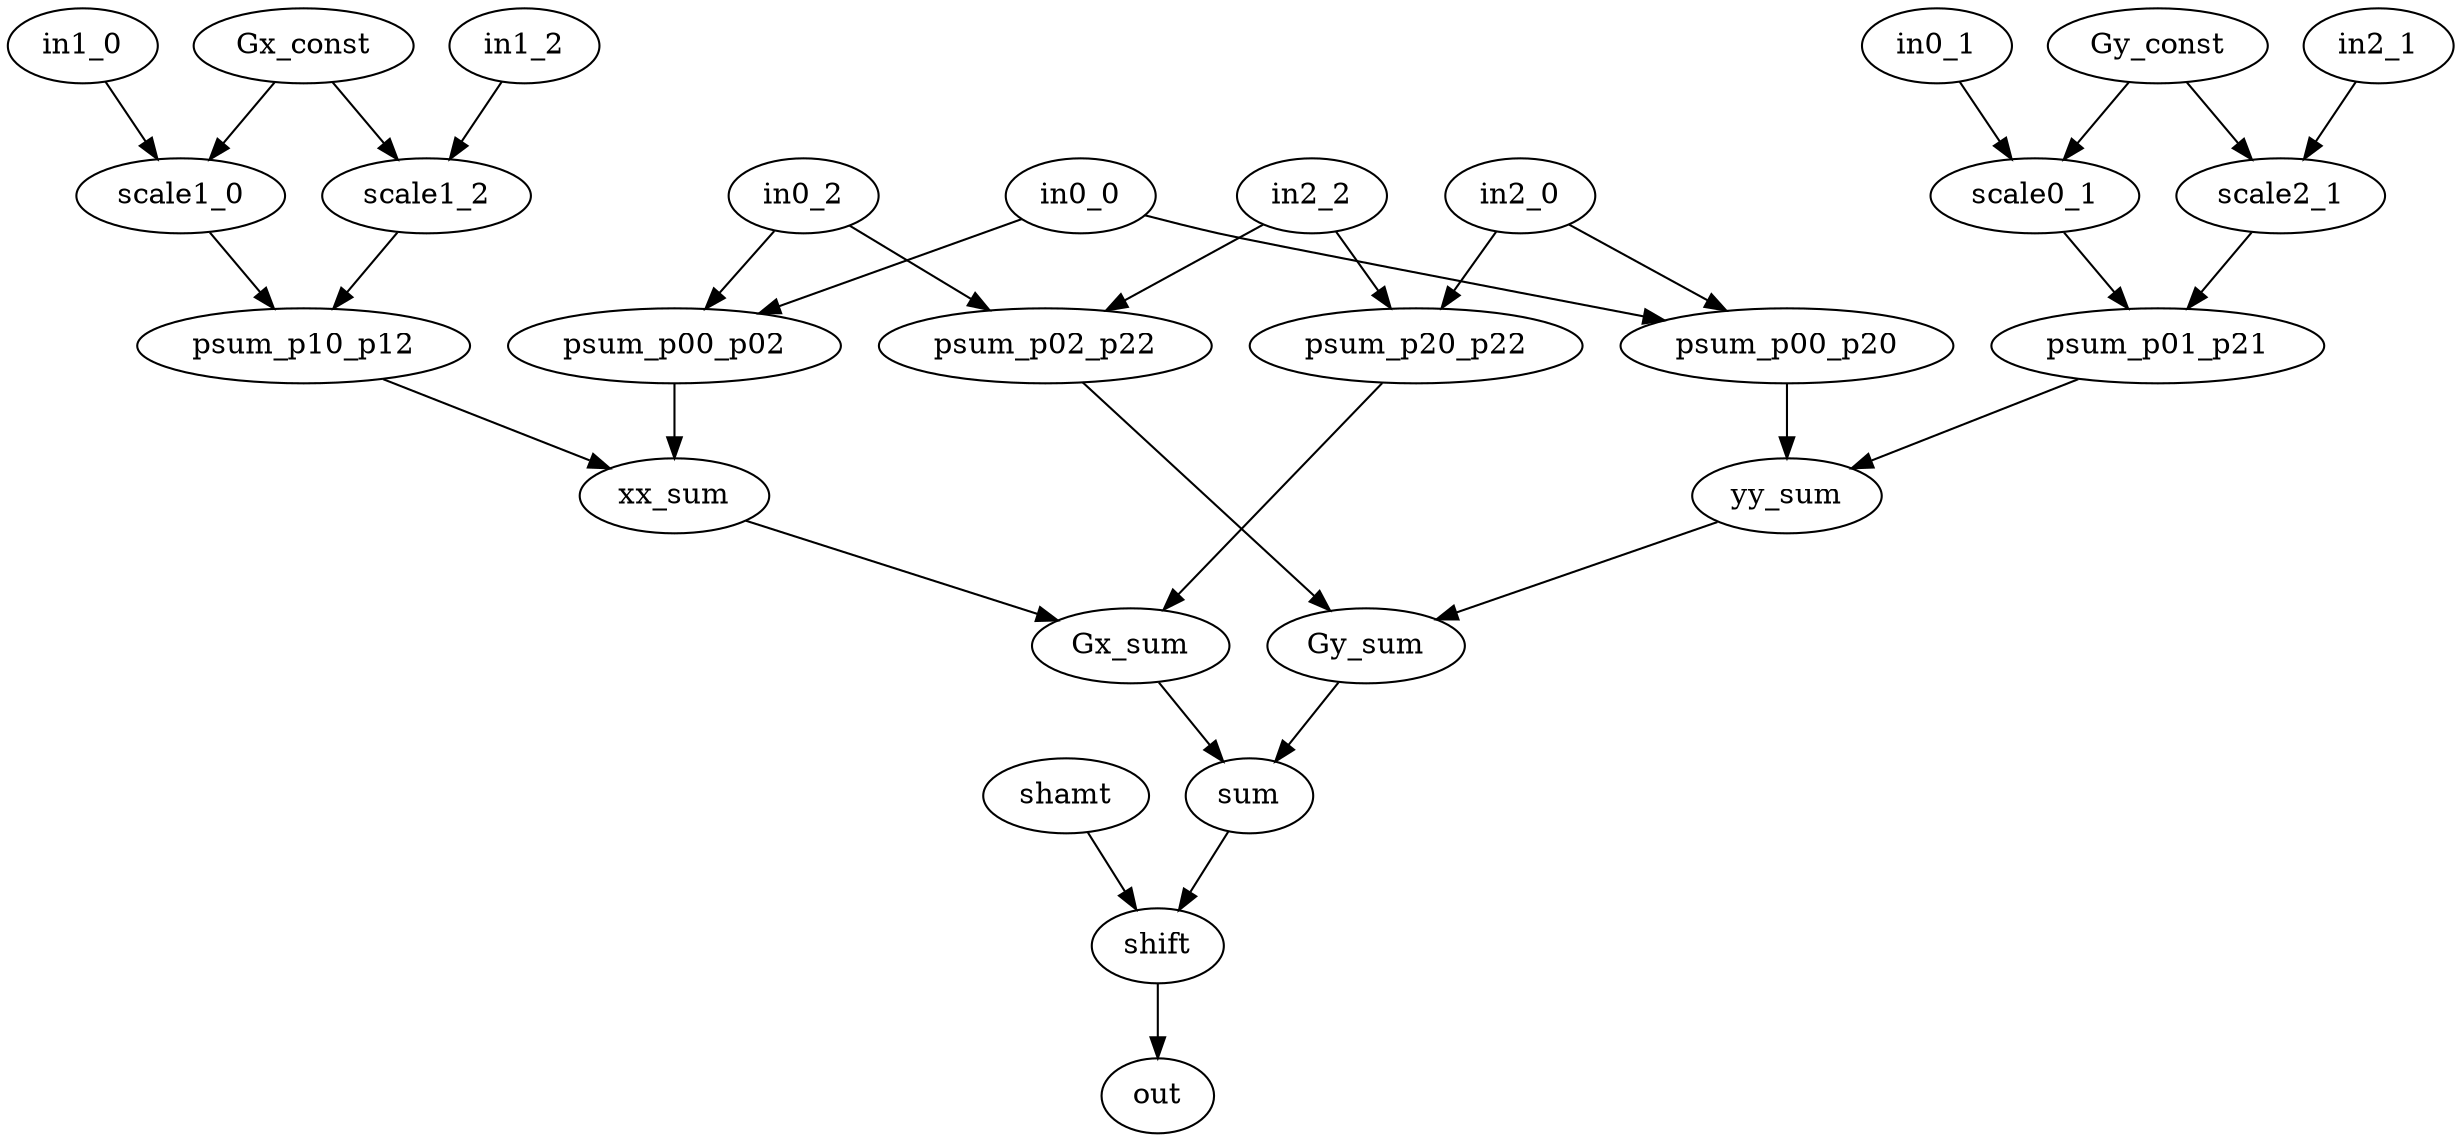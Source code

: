 digraph sobel {
// Input
in0_0[opcode=input];
in0_1[opcode=input];
in0_2[opcode=input];
in1_0[opcode=input];
// in1_1 never used
in1_2[opcode=input];
in2_0[opcode=input];
in2_1[opcode=input];
in2_2[opcode=input];
// Gx computation
Gx_const[opcode=const value=1]; // Constant 1
scale1_0[opcode=shl];
scale1_2[opcode=shl];
in1_0->scale1_0[operand=0];
Gx_const->scale1_0[operand=1];
in1_2->scale1_2[operand=0];
Gx_const->scale1_2[operand=1];
psum_p00_p02[opcode=sub];
psum_p10_p12[opcode=sub];
psum_p20_p22[opcode=sub];
in0_2->psum_p00_p02[operand=0];
in0_0->psum_p00_p02[operand=1];
scale1_2->psum_p10_p12[operand=0];
scale1_0->psum_p10_p12[operand=1];
in2_2->psum_p20_p22[operand=0];
in2_0->psum_p20_p22[operand=1];
// Gy computation
Gy_const[opcode=const value=1]; // Constant 1
scale0_1[opcode=shl];
scale2_1[opcode=shl];
in0_1->scale0_1[operand=0];
Gy_const->scale0_1[operand=1];
in2_1->scale2_1[operand=0];
Gy_const->scale2_1[operand=1];
psum_p00_p20[opcode=sub];
psum_p01_p21[opcode=sub];
psum_p02_p22[opcode=sub];
in0_0->psum_p00_p20[operand=0];
in2_0->psum_p00_p20[operand=1];
scale0_1->psum_p01_p21[operand=0];
scale2_1->psum_p01_p21[operand=1];
in0_2->psum_p02_p22[operand=0];
in2_2->psum_p02_p22[operand=1];
// Summation
xx_sum[opcode=add];
yy_sum[opcode=add];
Gx_sum[opcode=add];
Gy_sum[opcode=add];
psum_p00_p02->xx_sum[operand=0];
psum_p10_p12->xx_sum[operand=1];
psum_p00_p20->yy_sum[operand=0];
psum_p01_p21->yy_sum[operand=1];
xx_sum->Gx_sum[operand=0];
psum_p20_p22->Gx_sum[operand=1];
yy_sum->Gy_sum[operand=0];
psum_p02_p22->Gy_sum[operand=1];
// Combining results
shamt[opcode=const value=4]; // Assuming 8-bit pixel values, the result may be 12 bits
sum[opcode=add];
shift[opcode=shra];
Gx_sum->sum[operand=0];
Gy_sum->sum[operand=1];
sum->shift[operand=0];
shamt->shift[operand=1];
// Output
out[opcode=output];
shift->out[operand=0];
}
